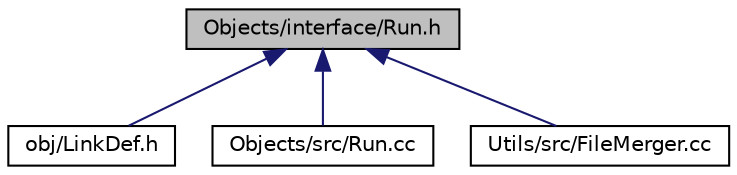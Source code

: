 digraph "Objects/interface/Run.h"
{
 // INTERACTIVE_SVG=YES
  edge [fontname="Helvetica",fontsize="10",labelfontname="Helvetica",labelfontsize="10"];
  node [fontname="Helvetica",fontsize="10",shape=record];
  Node1 [label="Objects/interface/Run.h",height=0.2,width=0.4,color="black", fillcolor="grey75", style="filled" fontcolor="black"];
  Node1 -> Node2 [dir="back",color="midnightblue",fontsize="10",style="solid"];
  Node2 [label="obj/LinkDef.h",height=0.2,width=0.4,color="black", fillcolor="white", style="filled",URL="$LinkDef_8h.html"];
  Node1 -> Node3 [dir="back",color="midnightblue",fontsize="10",style="solid"];
  Node3 [label="Objects/src/Run.cc",height=0.2,width=0.4,color="black", fillcolor="white", style="filled",URL="$Run_8cc.html"];
  Node1 -> Node4 [dir="back",color="midnightblue",fontsize="10",style="solid"];
  Node4 [label="Utils/src/FileMerger.cc",height=0.2,width=0.4,color="black", fillcolor="white", style="filled",URL="$FileMerger_8cc.html"];
}
